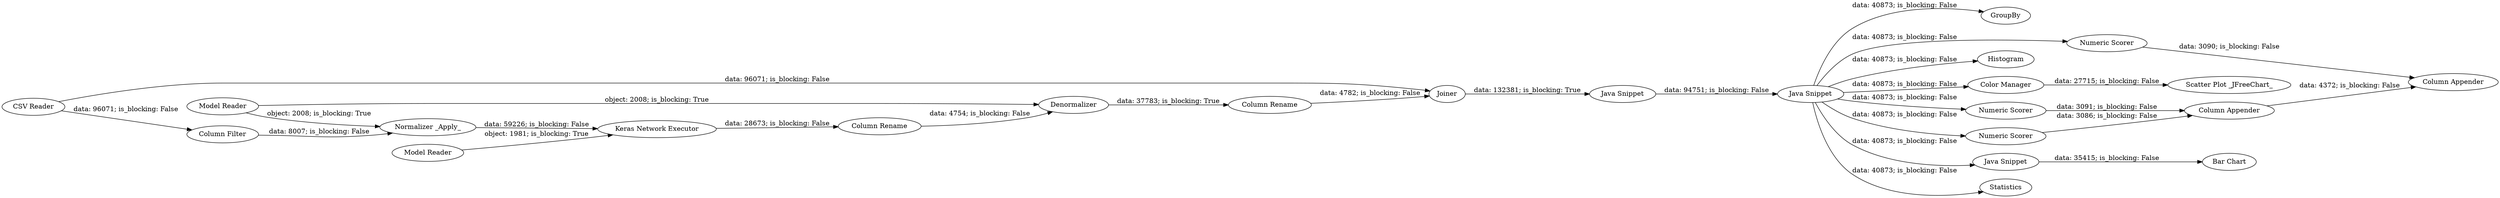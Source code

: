 digraph {
	"4425785520003672046_34" [label=GroupBy]
	"4425785520003672046_3" [label="Java Snippet"]
	"4425785520003672046_44" [label="Numeric Scorer"]
	"4425785520003672046_61" [label=Histogram]
	"4425785520003672046_69" [label="Column Appender"]
	"4425785520003672046_60" [label="Color Manager"]
	"4425785520003672046_42" [label="Numeric Scorer"]
	"4425785520003672046_58" [label="Bar Chart"]
	"4425785520003672046_59" [label="Scatter Plot _JFreeChart_"]
	"4425785520003672046_62" [label="CSV Reader"]
	"4425785520003672046_43" [label="Numeric Scorer"]
	"4425785520003672046_64" [label="Model Reader"]
	"4425785520003672046_63" [label="Model Reader"]
	"4425785520003672046_23" [label="Keras Network Executor"]
	"4425785520003672046_27" [label=Denormalizer]
	"4425785520003672046_30" [label="Column Rename"]
	"4425785520003672046_57" [label="Java Snippet"]
	"4425785520003672046_68" [label="Column Appender"]
	"4425785520003672046_26" [label="Column Rename"]
	"4425785520003672046_32" [label="Java Snippet"]
	"4425785520003672046_41" [label="Column Filter"]
	"4425785520003672046_29" [label="Normalizer _Apply_"]
	"4425785520003672046_65" [label=Joiner]
	"4425785520003672046_51" [label=Statistics]
	"4425785520003672046_3" -> "4425785520003672046_44" [label="data: 40873; is_blocking: False"]
	"4425785520003672046_64" -> "4425785520003672046_23" [label="object: 1981; is_blocking: True"]
	"4425785520003672046_3" -> "4425785520003672046_60" [label="data: 40873; is_blocking: False"]
	"4425785520003672046_57" -> "4425785520003672046_58" [label="data: 35415; is_blocking: False"]
	"4425785520003672046_63" -> "4425785520003672046_29" [label="object: 2008; is_blocking: True"]
	"4425785520003672046_41" -> "4425785520003672046_29" [label="data: 8007; is_blocking: False"]
	"4425785520003672046_62" -> "4425785520003672046_41" [label="data: 96071; is_blocking: False"]
	"4425785520003672046_26" -> "4425785520003672046_27" [label="data: 4754; is_blocking: False"]
	"4425785520003672046_44" -> "4425785520003672046_68" [label="data: 3090; is_blocking: False"]
	"4425785520003672046_69" -> "4425785520003672046_68" [label="data: 4372; is_blocking: False"]
	"4425785520003672046_63" -> "4425785520003672046_27" [label="object: 2008; is_blocking: True"]
	"4425785520003672046_3" -> "4425785520003672046_42" [label="data: 40873; is_blocking: False"]
	"4425785520003672046_43" -> "4425785520003672046_69" [label="data: 3091; is_blocking: False"]
	"4425785520003672046_3" -> "4425785520003672046_34" [label="data: 40873; is_blocking: False"]
	"4425785520003672046_65" -> "4425785520003672046_32" [label="data: 132381; is_blocking: True"]
	"4425785520003672046_3" -> "4425785520003672046_43" [label="data: 40873; is_blocking: False"]
	"4425785520003672046_60" -> "4425785520003672046_59" [label="data: 27715; is_blocking: False"]
	"4425785520003672046_3" -> "4425785520003672046_61" [label="data: 40873; is_blocking: False"]
	"4425785520003672046_30" -> "4425785520003672046_65" [label="data: 4782; is_blocking: False"]
	"4425785520003672046_42" -> "4425785520003672046_69" [label="data: 3086; is_blocking: False"]
	"4425785520003672046_23" -> "4425785520003672046_26" [label="data: 28673; is_blocking: False"]
	"4425785520003672046_3" -> "4425785520003672046_57" [label="data: 40873; is_blocking: False"]
	"4425785520003672046_3" -> "4425785520003672046_51" [label="data: 40873; is_blocking: False"]
	"4425785520003672046_32" -> "4425785520003672046_3" [label="data: 94751; is_blocking: False"]
	"4425785520003672046_62" -> "4425785520003672046_65" [label="data: 96071; is_blocking: False"]
	"4425785520003672046_27" -> "4425785520003672046_30" [label="data: 37783; is_blocking: True"]
	"4425785520003672046_29" -> "4425785520003672046_23" [label="data: 59226; is_blocking: False"]
	rankdir=LR
}
